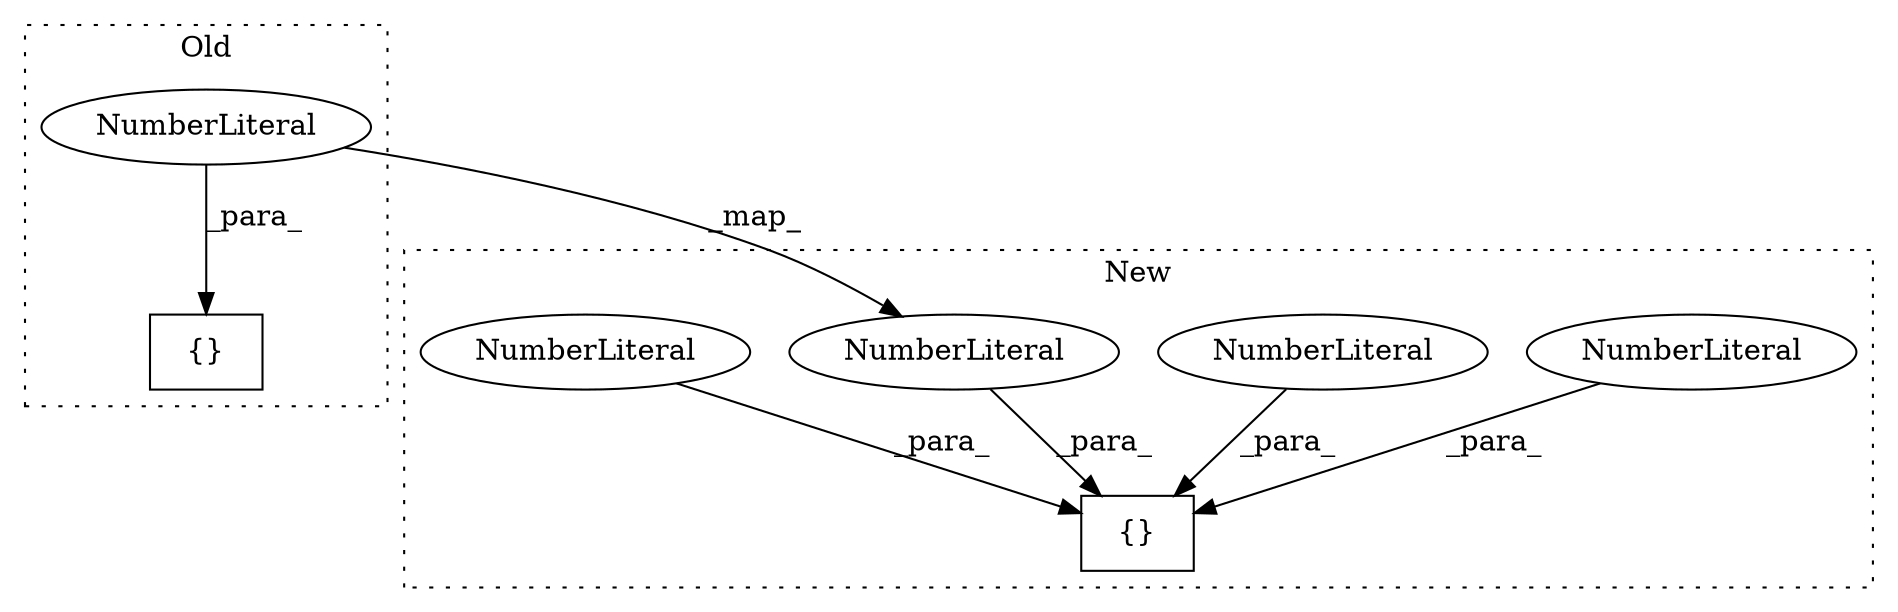 digraph G {
subgraph cluster0 {
1 [label="{}" a="4" s="1027,1029" l="1,1" shape="box"];
5 [label="NumberLiteral" a="34" s="1028" l="1" shape="ellipse"];
label = "Old";
style="dotted";
}
subgraph cluster1 {
2 [label="{}" a="4" s="845,860" l="1,1" shape="box"];
3 [label="NumberLiteral" a="34" s="855" l="2" shape="ellipse"];
4 [label="NumberLiteral" a="34" s="852" l="2" shape="ellipse"];
6 [label="NumberLiteral" a="34" s="846" l="2" shape="ellipse"];
7 [label="NumberLiteral" a="34" s="849" l="2" shape="ellipse"];
label = "New";
style="dotted";
}
3 -> 2 [label="_para_"];
4 -> 2 [label="_para_"];
5 -> 1 [label="_para_"];
5 -> 6 [label="_map_"];
6 -> 2 [label="_para_"];
7 -> 2 [label="_para_"];
}